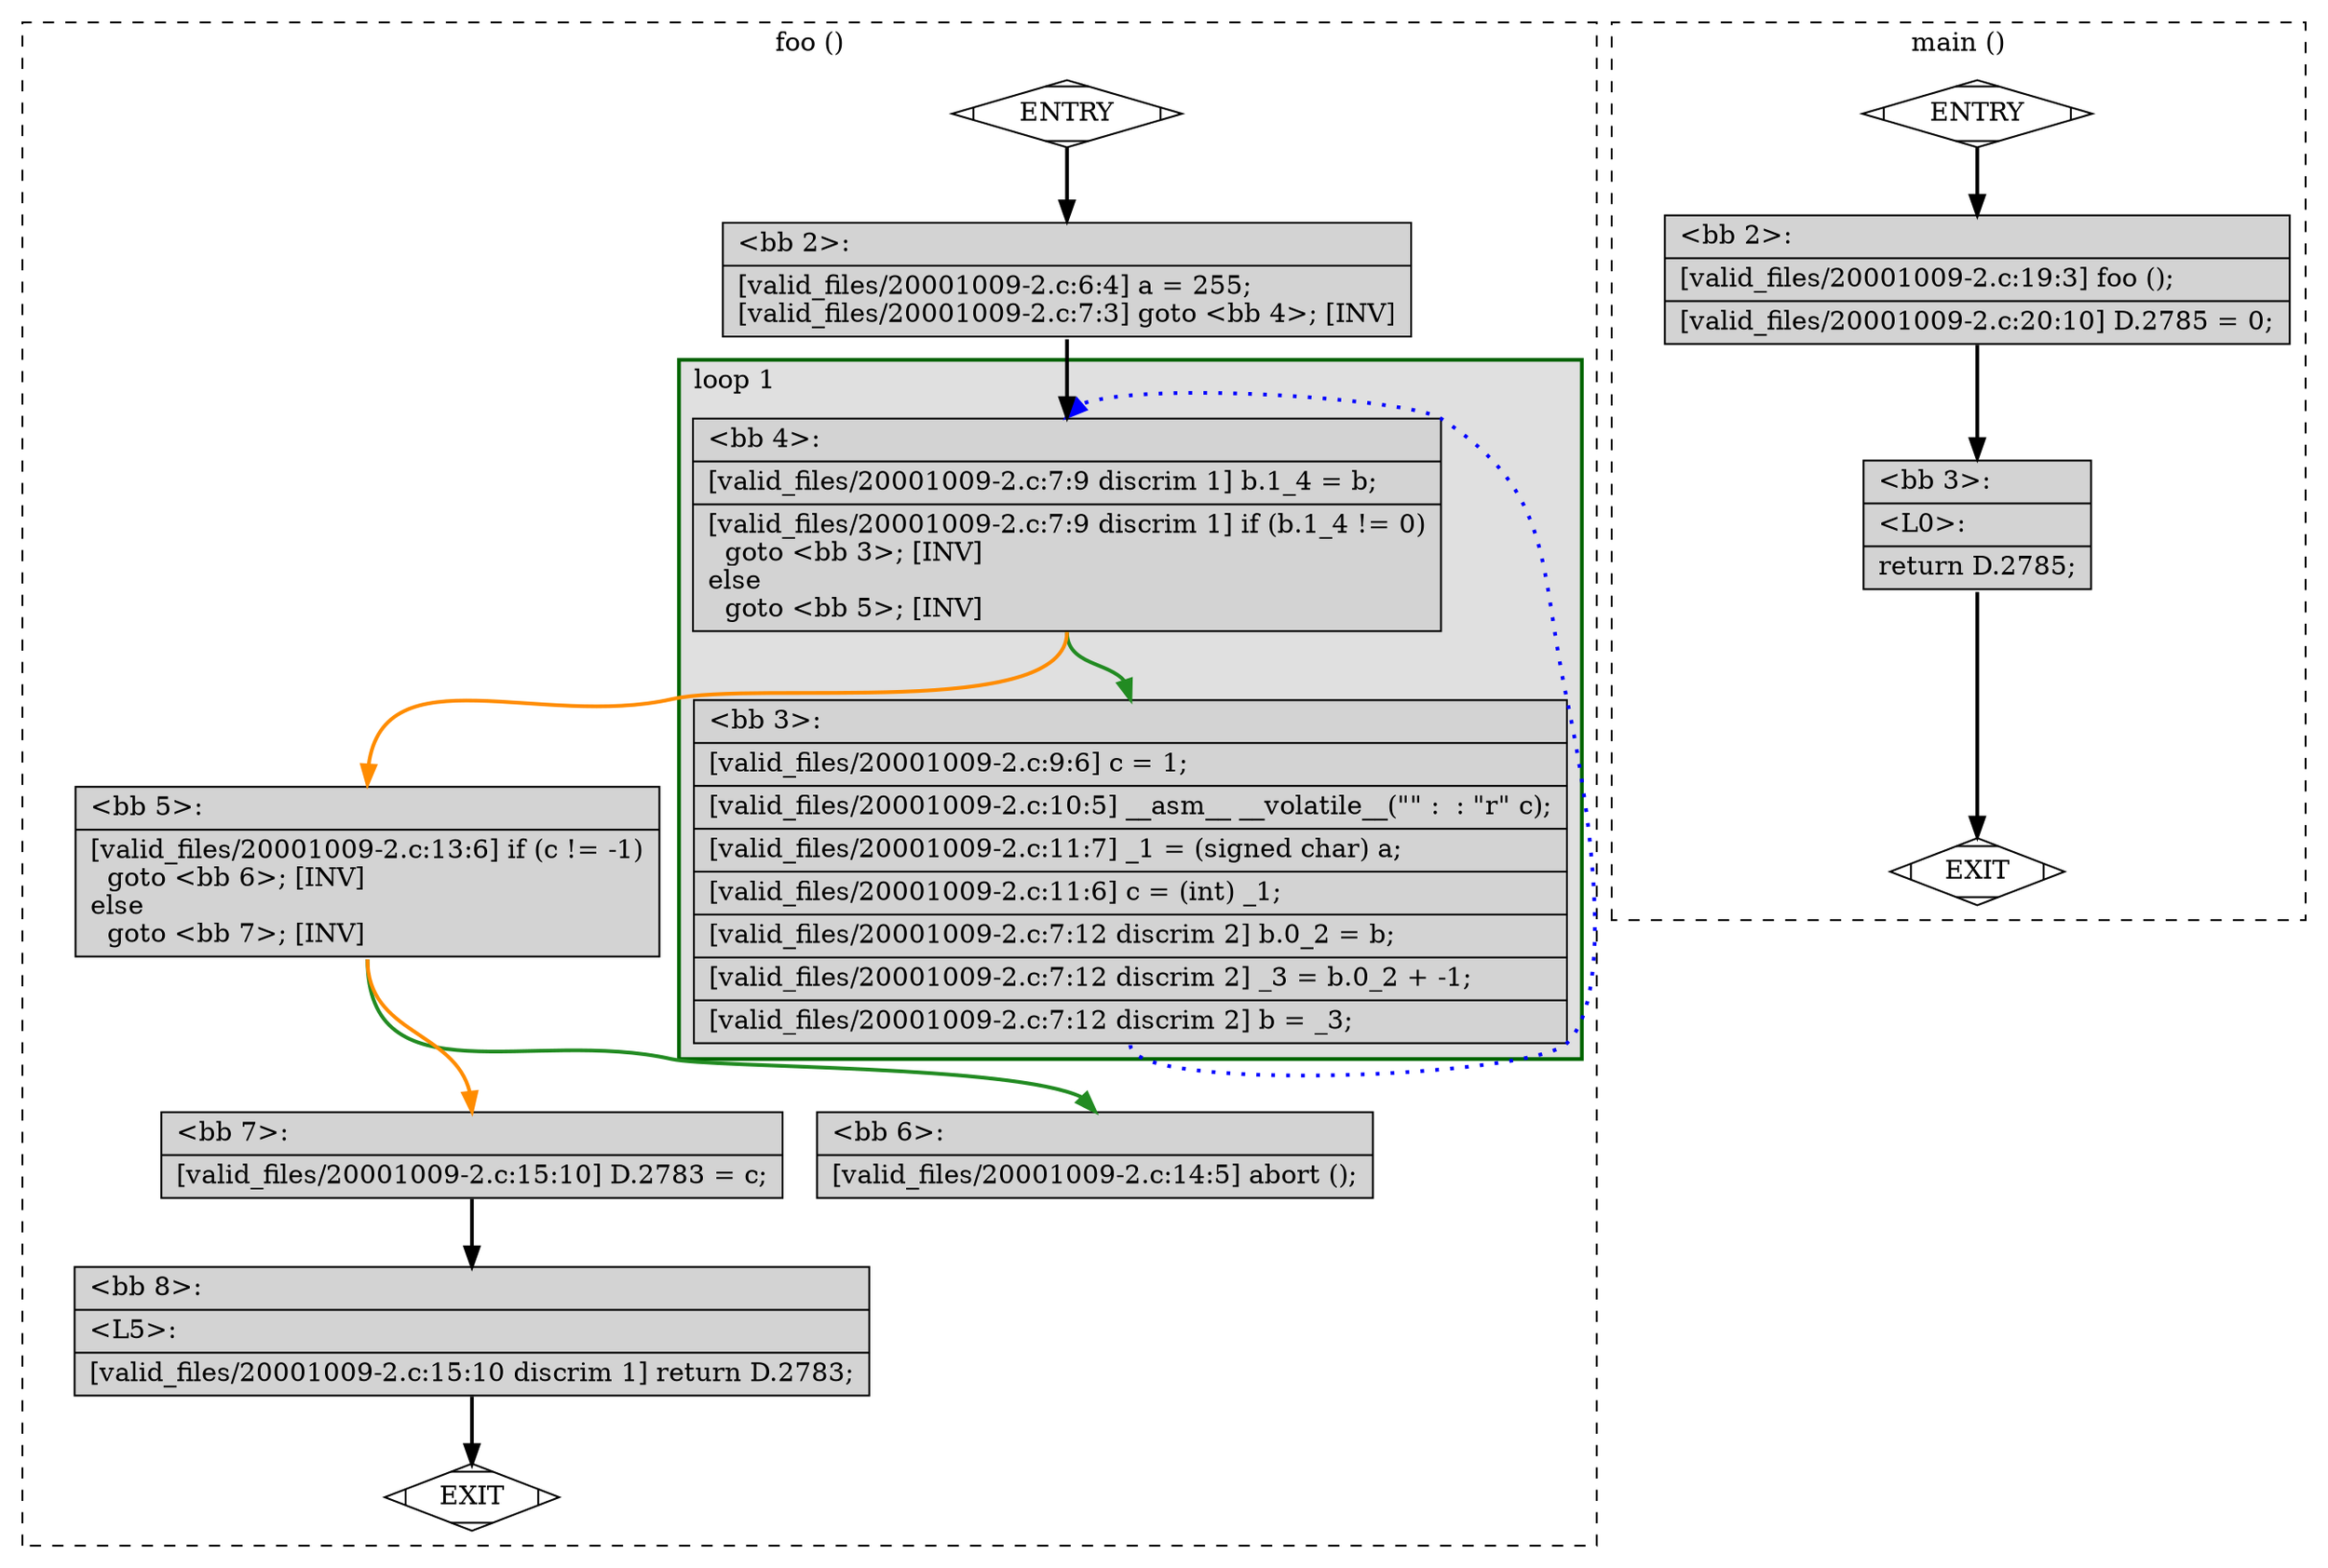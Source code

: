 digraph "a-20001009-2.c.015t.cfg" {
overlap=false;
subgraph "cluster_foo" {
	style="dashed";
	color="black";
	label="foo ()";
	subgraph cluster_0_1 {
	style="filled";
	color="darkgreen";
	fillcolor="grey88";
	label="loop 1";
	labeljust=l;
	penwidth=2;
	fn_0_basic_block_4 [shape=record,style=filled,fillcolor=lightgrey,label="{\<bb\ 4\>:\l\
|[valid_files/20001009-2.c:7:9\ discrim\ 1]\ b.1_4\ =\ b;\l\
|[valid_files/20001009-2.c:7:9\ discrim\ 1]\ if\ (b.1_4\ !=\ 0)\l\
\ \ goto\ \<bb\ 3\>;\ [INV]\l\
else\l\
\ \ goto\ \<bb\ 5\>;\ [INV]\l\
}"];

	fn_0_basic_block_3 [shape=record,style=filled,fillcolor=lightgrey,label="{\<bb\ 3\>:\l\
|[valid_files/20001009-2.c:9:6]\ c\ =\ 1;\l\
|[valid_files/20001009-2.c:10:5]\ __asm__\ __volatile__(\"\"\ :\ \ :\ \"r\"\ c);\l\
|[valid_files/20001009-2.c:11:7]\ _1\ =\ (signed\ char)\ a;\l\
|[valid_files/20001009-2.c:11:6]\ c\ =\ (int)\ _1;\l\
|[valid_files/20001009-2.c:7:12\ discrim\ 2]\ b.0_2\ =\ b;\l\
|[valid_files/20001009-2.c:7:12\ discrim\ 2]\ _3\ =\ b.0_2\ +\ -1;\l\
|[valid_files/20001009-2.c:7:12\ discrim\ 2]\ b\ =\ _3;\l\
}"];

	}
	fn_0_basic_block_0 [shape=Mdiamond,style=filled,fillcolor=white,label="ENTRY"];

	fn_0_basic_block_1 [shape=Mdiamond,style=filled,fillcolor=white,label="EXIT"];

	fn_0_basic_block_2 [shape=record,style=filled,fillcolor=lightgrey,label="{\<bb\ 2\>:\l\
|[valid_files/20001009-2.c:6:4]\ a\ =\ 255;\l\
[valid_files/20001009-2.c:7:3]\ goto\ \<bb\ 4\>;\ [INV]\l\
}"];

	fn_0_basic_block_5 [shape=record,style=filled,fillcolor=lightgrey,label="{\<bb\ 5\>:\l\
|[valid_files/20001009-2.c:13:6]\ if\ (c\ !=\ -1)\l\
\ \ goto\ \<bb\ 6\>;\ [INV]\l\
else\l\
\ \ goto\ \<bb\ 7\>;\ [INV]\l\
}"];

	fn_0_basic_block_6 [shape=record,style=filled,fillcolor=lightgrey,label="{\<bb\ 6\>:\l\
|[valid_files/20001009-2.c:14:5]\ abort\ ();\l\
}"];

	fn_0_basic_block_7 [shape=record,style=filled,fillcolor=lightgrey,label="{\<bb\ 7\>:\l\
|[valid_files/20001009-2.c:15:10]\ D.2783\ =\ c;\l\
}"];

	fn_0_basic_block_8 [shape=record,style=filled,fillcolor=lightgrey,label="{\<bb\ 8\>:\l\
|\<L5\>:\l\
|[valid_files/20001009-2.c:15:10\ discrim\ 1]\ return\ D.2783;\l\
}"];

	fn_0_basic_block_0:s -> fn_0_basic_block_2:n [style="solid,bold",color=black,weight=100,constraint=true];
	fn_0_basic_block_2:s -> fn_0_basic_block_4:n [style="solid,bold",color=black,weight=100,constraint=true];
	fn_0_basic_block_3:s -> fn_0_basic_block_4:n [style="dotted,bold",color=blue,weight=10,constraint=false];
	fn_0_basic_block_4:s -> fn_0_basic_block_3:n [style="solid,bold",color=forestgreen,weight=10,constraint=true];
	fn_0_basic_block_4:s -> fn_0_basic_block_5:n [style="solid,bold",color=darkorange,weight=10,constraint=true];
	fn_0_basic_block_5:s -> fn_0_basic_block_6:n [style="solid,bold",color=forestgreen,weight=10,constraint=true];
	fn_0_basic_block_5:s -> fn_0_basic_block_7:n [style="solid,bold",color=darkorange,weight=10,constraint=true];
	fn_0_basic_block_7:s -> fn_0_basic_block_8:n [style="solid,bold",color=black,weight=100,constraint=true];
	fn_0_basic_block_8:s -> fn_0_basic_block_1:n [style="solid,bold",color=black,weight=10,constraint=true];
	fn_0_basic_block_0:s -> fn_0_basic_block_1:n [style="invis",constraint=true];
}
subgraph "cluster_main" {
	style="dashed";
	color="black";
	label="main ()";
	fn_1_basic_block_0 [shape=Mdiamond,style=filled,fillcolor=white,label="ENTRY"];

	fn_1_basic_block_1 [shape=Mdiamond,style=filled,fillcolor=white,label="EXIT"];

	fn_1_basic_block_2 [shape=record,style=filled,fillcolor=lightgrey,label="{\<bb\ 2\>:\l\
|[valid_files/20001009-2.c:19:3]\ foo\ ();\l\
|[valid_files/20001009-2.c:20:10]\ D.2785\ =\ 0;\l\
}"];

	fn_1_basic_block_3 [shape=record,style=filled,fillcolor=lightgrey,label="{\<bb\ 3\>:\l\
|\<L0\>:\l\
|return\ D.2785;\l\
}"];

	fn_1_basic_block_0:s -> fn_1_basic_block_2:n [style="solid,bold",color=black,weight=100,constraint=true];
	fn_1_basic_block_2:s -> fn_1_basic_block_3:n [style="solid,bold",color=black,weight=100,constraint=true];
	fn_1_basic_block_3:s -> fn_1_basic_block_1:n [style="solid,bold",color=black,weight=10,constraint=true];
	fn_1_basic_block_0:s -> fn_1_basic_block_1:n [style="invis",constraint=true];
}
}
